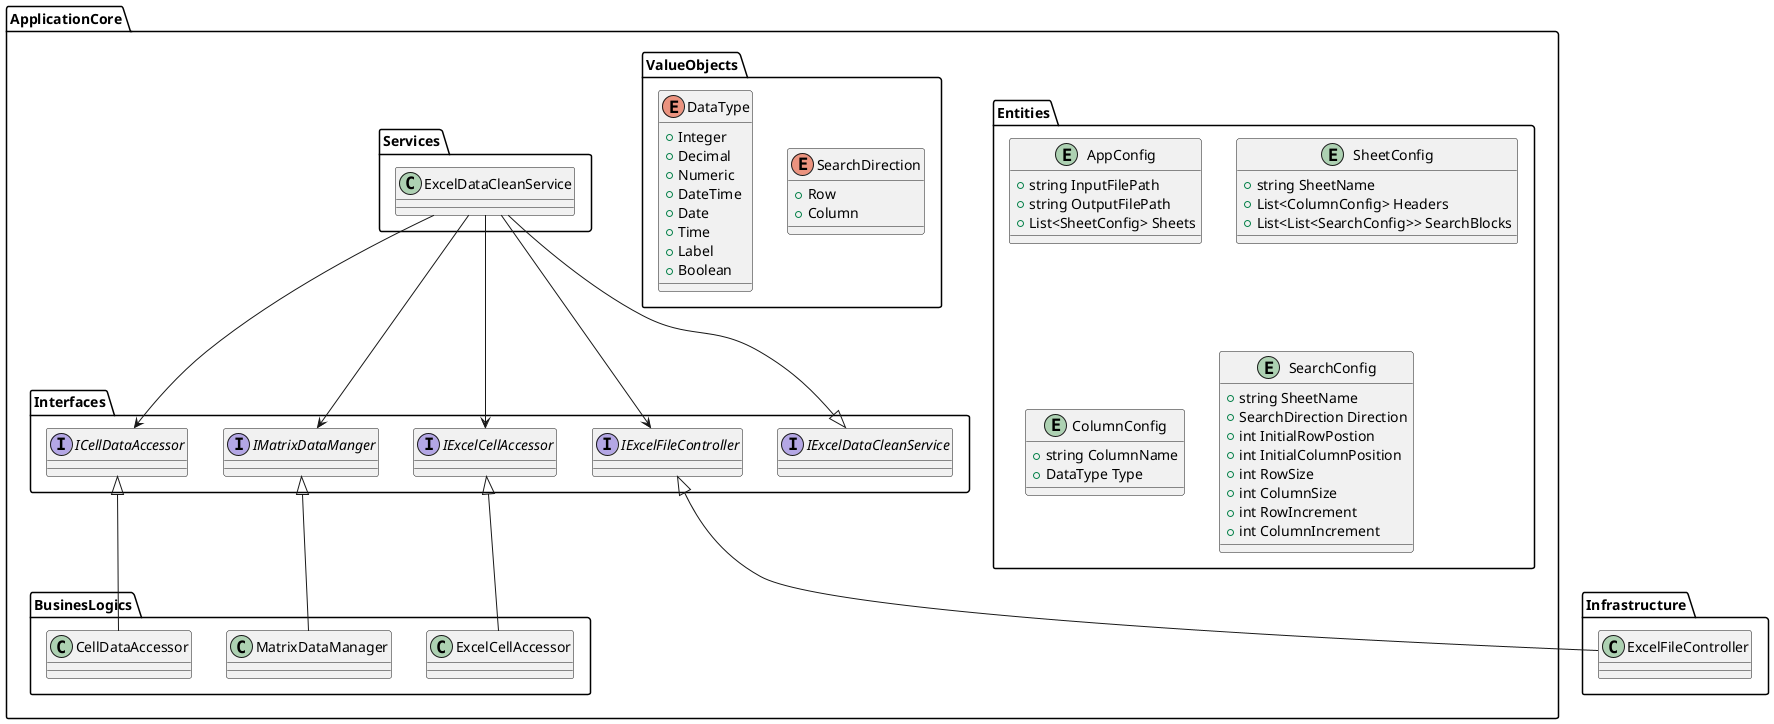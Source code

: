 @startuml class-diagram

namespace ApplicationCore {
  namespace Entities {
    entity AppConfig {
      + string InputFilePath
      + string OutputFilePath
      + List<SheetConfig> Sheets
    }
    entity SheetConfig {
      + string SheetName
      + List<ColumnConfig> Headers
      + List<List<SearchConfig>> SearchBlocks
    }
    entity ColumnConfig {
      + string ColumnName
      + DataType Type
    }
    entity SearchConfig {
      + string SheetName
      + SearchDirection Direction
      + int InitialRowPostion
      + int InitialColumnPosition
      + int RowSize
      + int ColumnSize
      + int RowIncrement
      + int ColumnIncrement
    }
  }
  namespace ValueObjects {
    enum SearchDirection {
      + Row
      + Column
    }
    enum DataType {
      + Integer
      + Decimal
      + Numeric
      + DateTime
      + Date
      + Time
      + Label
      + Boolean
    }
  }
  namespace Interfaces {
    interface IExcelDataCleanService
    interface IExcelFileController
    interface IExcelCellAccessor
    interface IMatrixDataManger
    interface ICellDataAccessor
  }
  namespace Services {
    class ExcelDataCleanService
  }
  namespace BusinesLogics {
    class ExcelCellAccessor
    class MatrixDataManager
    class CellDataAccessor
  }
}
namespace Infrastructure {
  class ExcelFileController
}
ApplicationCore.Interfaces.IExcelDataCleanService <|-- ApplicationCore.Services.ExcelDataCleanService
ApplicationCore.Interfaces.IExcelCellAccessor <|-- ApplicationCore.BusinesLogics.ExcelCellAccessor
ApplicationCore.Interfaces.IMatrixDataManger <|-- ApplicationCore.BusinesLogics.MatrixDataManager
ApplicationCore.Interfaces.ICellDataAccessor <|-- ApplicationCore.BusinesLogics.CellDataAccessor
ApplicationCore.Interfaces.IExcelFileController <|-- Infrastructure.ExcelFileController

ApplicationCore.Services.ExcelDataCleanService --> ApplicationCore.Interfaces.IExcelFileController
ApplicationCore.Services.ExcelDataCleanService --> ApplicationCore.Interfaces.IExcelCellAccessor
ApplicationCore.Services.ExcelDataCleanService --> ApplicationCore.Interfaces.IMatrixDataManger
ApplicationCore.Services.ExcelDataCleanService --> ApplicationCore.Interfaces.ICellDataAccessor

@enduml
